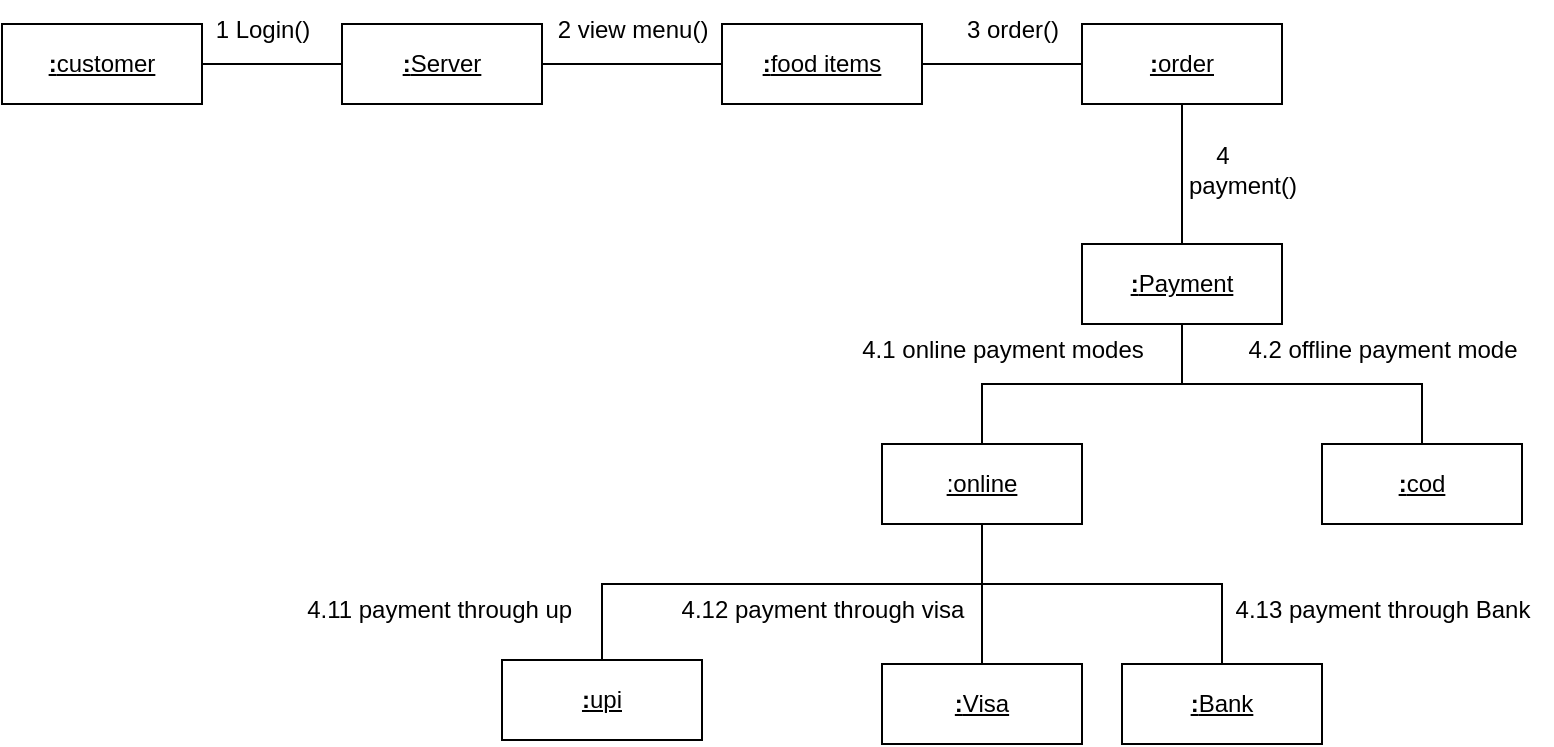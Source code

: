<mxfile version="26.1.3">
  <diagram name="Page-1" id="gfZK33s3-zx8SI3gh1cl">
    <mxGraphModel dx="1252" dy="626" grid="1" gridSize="10" guides="1" tooltips="1" connect="1" arrows="1" fold="1" page="1" pageScale="1" pageWidth="850" pageHeight="1100" math="0" shadow="0">
      <root>
        <mxCell id="0" />
        <mxCell id="1" parent="0" />
        <mxCell id="VSCkZpgfRc4PE944wNan-1" value="&lt;u&gt;&lt;b&gt;:&lt;/b&gt;customer&lt;/u&gt;" style="whiteSpace=wrap;html=1;align=center;" vertex="1" parent="1">
          <mxGeometry x="38" y="132" width="100" height="40" as="geometry" />
        </mxCell>
        <mxCell id="VSCkZpgfRc4PE944wNan-2" value="" style="endArrow=none;html=1;rounded=0;exitX=1;exitY=0.5;exitDx=0;exitDy=0;entryX=0;entryY=0.5;entryDx=0;entryDy=0;" edge="1" parent="1" source="VSCkZpgfRc4PE944wNan-1" target="VSCkZpgfRc4PE944wNan-3">
          <mxGeometry relative="1" as="geometry">
            <mxPoint x="318" y="352" as="sourcePoint" />
            <mxPoint x="218" y="152" as="targetPoint" />
            <Array as="points" />
          </mxGeometry>
        </mxCell>
        <mxCell id="VSCkZpgfRc4PE944wNan-3" value="&lt;u&gt;&lt;b&gt;:&lt;/b&gt;Server&lt;/u&gt;" style="whiteSpace=wrap;html=1;align=center;" vertex="1" parent="1">
          <mxGeometry x="208" y="132" width="100" height="40" as="geometry" />
        </mxCell>
        <mxCell id="VSCkZpgfRc4PE944wNan-4" value="&lt;u&gt;&lt;b&gt;:&lt;/b&gt;food items&lt;/u&gt;" style="whiteSpace=wrap;html=1;align=center;" vertex="1" parent="1">
          <mxGeometry x="398" y="132" width="100" height="40" as="geometry" />
        </mxCell>
        <mxCell id="VSCkZpgfRc4PE944wNan-6" value="&lt;u&gt;&lt;b&gt;:&lt;/b&gt;order&lt;/u&gt;" style="whiteSpace=wrap;html=1;align=center;" vertex="1" parent="1">
          <mxGeometry x="578" y="132" width="100" height="40" as="geometry" />
        </mxCell>
        <mxCell id="VSCkZpgfRc4PE944wNan-7" value="" style="endArrow=none;html=1;rounded=0;exitX=1;exitY=0.5;exitDx=0;exitDy=0;" edge="1" parent="1" source="VSCkZpgfRc4PE944wNan-3" target="VSCkZpgfRc4PE944wNan-4">
          <mxGeometry relative="1" as="geometry">
            <mxPoint x="318" y="52" as="sourcePoint" />
            <mxPoint x="478" y="52" as="targetPoint" />
          </mxGeometry>
        </mxCell>
        <mxCell id="VSCkZpgfRc4PE944wNan-8" value="" style="endArrow=none;html=1;rounded=0;exitX=1;exitY=0.5;exitDx=0;exitDy=0;entryX=0;entryY=0.5;entryDx=0;entryDy=0;" edge="1" parent="1" source="VSCkZpgfRc4PE944wNan-4" target="VSCkZpgfRc4PE944wNan-6">
          <mxGeometry relative="1" as="geometry">
            <mxPoint x="318" y="52" as="sourcePoint" />
            <mxPoint x="478" y="52" as="targetPoint" />
          </mxGeometry>
        </mxCell>
        <mxCell id="VSCkZpgfRc4PE944wNan-9" value="&lt;u&gt;&lt;b&gt;:&lt;/b&gt;Payment&lt;/u&gt;" style="whiteSpace=wrap;html=1;align=center;" vertex="1" parent="1">
          <mxGeometry x="578" y="242" width="100" height="40" as="geometry" />
        </mxCell>
        <mxCell id="VSCkZpgfRc4PE944wNan-10" value="" style="endArrow=none;html=1;rounded=0;entryX=0.5;entryY=1;entryDx=0;entryDy=0;exitX=0.5;exitY=0;exitDx=0;exitDy=0;" edge="1" parent="1" source="VSCkZpgfRc4PE944wNan-9" target="VSCkZpgfRc4PE944wNan-6">
          <mxGeometry relative="1" as="geometry">
            <mxPoint x="323" y="242" as="sourcePoint" />
            <mxPoint x="483" y="242" as="targetPoint" />
          </mxGeometry>
        </mxCell>
        <mxCell id="VSCkZpgfRc4PE944wNan-11" value="&lt;u&gt;:online&lt;/u&gt;" style="whiteSpace=wrap;html=1;align=center;" vertex="1" parent="1">
          <mxGeometry x="478" y="342" width="100" height="40" as="geometry" />
        </mxCell>
        <mxCell id="VSCkZpgfRc4PE944wNan-12" value="" style="endArrow=none;html=1;rounded=0;entryX=0.5;entryY=1;entryDx=0;entryDy=0;exitX=0.5;exitY=0;exitDx=0;exitDy=0;" edge="1" parent="1" source="VSCkZpgfRc4PE944wNan-11" target="VSCkZpgfRc4PE944wNan-9">
          <mxGeometry relative="1" as="geometry">
            <mxPoint x="418" y="302" as="sourcePoint" />
            <mxPoint x="578" y="302" as="targetPoint" />
            <Array as="points">
              <mxPoint x="528" y="312" />
              <mxPoint x="628" y="312" />
            </Array>
          </mxGeometry>
        </mxCell>
        <mxCell id="VSCkZpgfRc4PE944wNan-13" value="&lt;u&gt;&lt;b&gt;:&lt;/b&gt;cod&lt;/u&gt;" style="whiteSpace=wrap;html=1;align=center;" vertex="1" parent="1">
          <mxGeometry x="698" y="342" width="100" height="40" as="geometry" />
        </mxCell>
        <mxCell id="VSCkZpgfRc4PE944wNan-14" value="" style="endArrow=none;html=1;rounded=0;entryX=0.5;entryY=0;entryDx=0;entryDy=0;exitX=0.5;exitY=1;exitDx=0;exitDy=0;" edge="1" parent="1" source="VSCkZpgfRc4PE944wNan-9" target="VSCkZpgfRc4PE944wNan-13">
          <mxGeometry relative="1" as="geometry">
            <mxPoint x="358" y="152" as="sourcePoint" />
            <mxPoint x="518" y="152" as="targetPoint" />
            <Array as="points">
              <mxPoint x="628" y="312" />
              <mxPoint x="748" y="312" />
            </Array>
          </mxGeometry>
        </mxCell>
        <mxCell id="VSCkZpgfRc4PE944wNan-15" value="&lt;u&gt;&lt;b&gt;:&lt;/b&gt;upi&lt;/u&gt;" style="whiteSpace=wrap;html=1;align=center;" vertex="1" parent="1">
          <mxGeometry x="288" y="450" width="100" height="40" as="geometry" />
        </mxCell>
        <mxCell id="VSCkZpgfRc4PE944wNan-16" value="&lt;u&gt;&lt;b&gt;:&lt;/b&gt;Visa&lt;/u&gt;" style="whiteSpace=wrap;html=1;align=center;" vertex="1" parent="1">
          <mxGeometry x="478" y="452" width="100" height="40" as="geometry" />
        </mxCell>
        <mxCell id="VSCkZpgfRc4PE944wNan-17" value="&lt;u&gt;&lt;b&gt;:&lt;/b&gt;Bank&lt;/u&gt;" style="whiteSpace=wrap;html=1;align=center;" vertex="1" parent="1">
          <mxGeometry x="598" y="452" width="100" height="40" as="geometry" />
        </mxCell>
        <mxCell id="VSCkZpgfRc4PE944wNan-18" value="" style="endArrow=none;html=1;rounded=0;exitX=0.5;exitY=0;exitDx=0;exitDy=0;entryX=0.5;entryY=1;entryDx=0;entryDy=0;" edge="1" parent="1" source="VSCkZpgfRc4PE944wNan-15" target="VSCkZpgfRc4PE944wNan-11">
          <mxGeometry relative="1" as="geometry">
            <mxPoint x="408" y="452" as="sourcePoint" />
            <mxPoint x="518" y="332" as="targetPoint" />
            <Array as="points">
              <mxPoint x="338" y="412" />
              <mxPoint x="528" y="412" />
            </Array>
          </mxGeometry>
        </mxCell>
        <mxCell id="VSCkZpgfRc4PE944wNan-19" value="" style="endArrow=none;html=1;rounded=0;exitX=0.5;exitY=0;exitDx=0;exitDy=0;entryX=0.5;entryY=1;entryDx=0;entryDy=0;" edge="1" parent="1" source="VSCkZpgfRc4PE944wNan-16" target="VSCkZpgfRc4PE944wNan-11">
          <mxGeometry relative="1" as="geometry">
            <mxPoint x="358" y="332" as="sourcePoint" />
            <mxPoint x="518" y="332" as="targetPoint" />
            <Array as="points">
              <mxPoint x="528" y="412" />
            </Array>
          </mxGeometry>
        </mxCell>
        <mxCell id="VSCkZpgfRc4PE944wNan-20" value="" style="endArrow=none;html=1;rounded=0;exitX=0.5;exitY=0;exitDx=0;exitDy=0;entryX=0.5;entryY=1;entryDx=0;entryDy=0;" edge="1" parent="1" source="VSCkZpgfRc4PE944wNan-17" target="VSCkZpgfRc4PE944wNan-11">
          <mxGeometry relative="1" as="geometry">
            <mxPoint x="358" y="332" as="sourcePoint" />
            <mxPoint x="518" y="332" as="targetPoint" />
            <Array as="points">
              <mxPoint x="648" y="412" />
              <mxPoint x="528" y="412" />
            </Array>
          </mxGeometry>
        </mxCell>
        <mxCell id="VSCkZpgfRc4PE944wNan-21" value="1 Login()" style="text;html=1;align=center;verticalAlign=middle;resizable=0;points=[];autosize=1;strokeColor=none;fillColor=none;" vertex="1" parent="1">
          <mxGeometry x="133" y="120" width="70" height="30" as="geometry" />
        </mxCell>
        <mxCell id="VSCkZpgfRc4PE944wNan-22" value="2 view menu()" style="text;html=1;align=center;verticalAlign=middle;resizable=0;points=[];autosize=1;strokeColor=none;fillColor=none;" vertex="1" parent="1">
          <mxGeometry x="303" y="120" width="100" height="30" as="geometry" />
        </mxCell>
        <mxCell id="VSCkZpgfRc4PE944wNan-24" value="3 order()" style="text;html=1;align=center;verticalAlign=middle;resizable=0;points=[];autosize=1;strokeColor=none;fillColor=none;" vertex="1" parent="1">
          <mxGeometry x="508" y="120" width="70" height="30" as="geometry" />
        </mxCell>
        <mxCell id="VSCkZpgfRc4PE944wNan-25" value="4&lt;br&gt;&amp;nbsp; &amp;nbsp; &amp;nbsp; payment()" style="text;html=1;align=center;verticalAlign=middle;resizable=0;points=[];autosize=1;strokeColor=none;fillColor=none;" vertex="1" parent="1">
          <mxGeometry x="598" y="185" width="100" height="40" as="geometry" />
        </mxCell>
        <mxCell id="VSCkZpgfRc4PE944wNan-26" value="4.1 online payment modes" style="text;html=1;align=center;verticalAlign=middle;resizable=0;points=[];autosize=1;strokeColor=none;fillColor=none;" vertex="1" parent="1">
          <mxGeometry x="458" y="280" width="160" height="30" as="geometry" />
        </mxCell>
        <mxCell id="VSCkZpgfRc4PE944wNan-27" value="4.2 offline payment mode" style="text;html=1;align=center;verticalAlign=middle;resizable=0;points=[];autosize=1;strokeColor=none;fillColor=none;" vertex="1" parent="1">
          <mxGeometry x="648" y="280" width="160" height="30" as="geometry" />
        </mxCell>
        <mxCell id="VSCkZpgfRc4PE944wNan-28" value="4.11 payment through up&amp;nbsp;" style="text;html=1;align=center;verticalAlign=middle;resizable=0;points=[];autosize=1;strokeColor=none;fillColor=none;" vertex="1" parent="1">
          <mxGeometry x="178" y="410" width="160" height="30" as="geometry" />
        </mxCell>
        <mxCell id="VSCkZpgfRc4PE944wNan-29" value="4.12 payment through visa" style="text;html=1;align=center;verticalAlign=middle;resizable=0;points=[];autosize=1;strokeColor=none;fillColor=none;" vertex="1" parent="1">
          <mxGeometry x="368" y="410" width="160" height="30" as="geometry" />
        </mxCell>
        <mxCell id="VSCkZpgfRc4PE944wNan-30" value="4.13 payment through Bank" style="text;html=1;align=center;verticalAlign=middle;resizable=0;points=[];autosize=1;strokeColor=none;fillColor=none;" vertex="1" parent="1">
          <mxGeometry x="643" y="410" width="170" height="30" as="geometry" />
        </mxCell>
      </root>
    </mxGraphModel>
  </diagram>
</mxfile>
